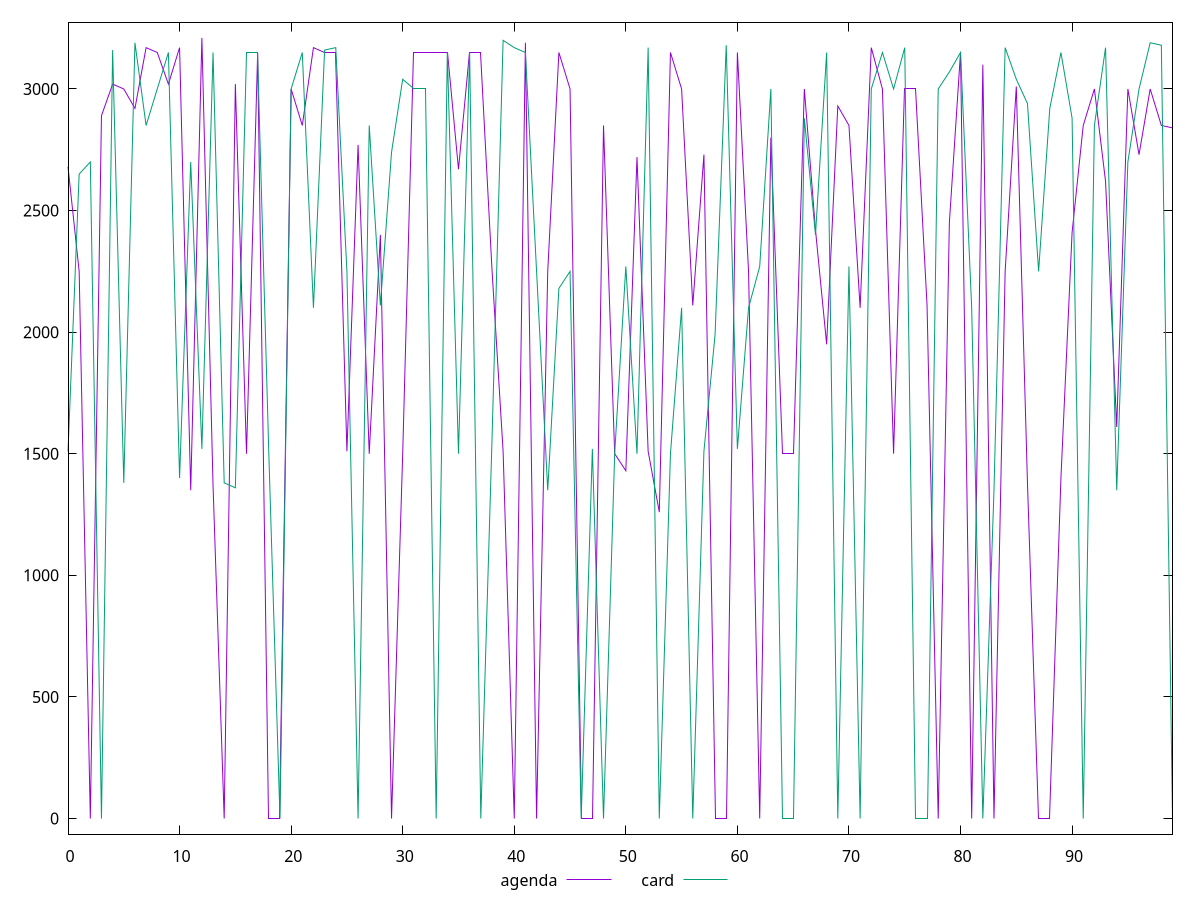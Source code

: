 reset

$agenda <<EOF
0 2680
1 2250
2 0
3 2890
4 3020
5 3000
6 2920
7 3170
8 3150
9 3020
10 3170
11 1350
12 3210
13 1370
14 0
15 3020
16 1500
17 3150
18 0
19 0
20 3000
21 2850
22 3170
23 3150
24 3150
25 1510
26 2770
27 1500
28 2400
29 0
30 1500
31 3150
32 3150
33 3150
34 3150
35 2670
36 3150
37 3150
38 2260
39 1510
40 0
41 3190
42 0
43 2250
44 3150
45 3000
46 0
47 0
48 2850
49 1500
50 1430
51 2720
52 1510
53 1260
54 3150
55 3000
56 2110
57 2730
58 0
59 0
60 3150
61 2250
62 0
63 2800
64 1500
65 1500
66 3000
67 2420
68 1950
69 2930
70 2850
71 2100
72 3170
73 3000
74 1500
75 3000
76 3000
77 2110
78 0
79 2450
80 3150
81 0
82 3100
83 0
84 2250
85 3010
86 1380
87 0
88 0
89 1400
90 2410
91 2850
92 3000
93 2620
94 1610
95 3000
96 2730
97 3000
98 2850
99 2840
EOF

$card <<EOF
0 1510
1 2650
2 2700
3 0
4 3160
5 1380
6 3190
7 2850
8 3000
9 3150
10 1400
11 2700
12 1520
13 3150
14 1380
15 1360
16 3150
17 3150
18 1500
19 0
20 3000
21 3150
22 2100
23 3160
24 3170
25 2250
26 0
27 2850
28 2110
29 2740
30 3040
31 3000
32 3000
33 0
34 3150
35 1500
36 3150
37 0
38 1550
39 3200
40 3170
41 3150
42 2250
43 1350
44 2180
45 2250
46 0
47 1520
48 0
49 1500
50 2270
51 1500
52 3170
53 0
54 1500
55 2100
56 0
57 1510
58 1990
59 3180
60 1520
61 2100
62 2270
63 3000
64 0
65 0
66 2880
67 2400
68 3150
69 0
70 2270
71 0
72 3000
73 3150
74 3000
75 3170
76 0
77 0
78 3000
79 3070
80 3150
81 2100
82 0
83 1350
84 3170
85 3040
86 2940
87 2250
88 2920
89 3150
90 2880
91 0
92 2850
93 3170
94 1350
95 2700
96 3000
97 3190
98 3180
99 0
EOF

set key outside below
set xrange [0:99]
set yrange [-64.2:3274.2]
set trange [-64.2:3274.2]
set terminal svg size 640, 520 enhanced background rgb 'white'
set output "reports/report_00028_2021-02-24T12-49-42.674Z/unused-javascript/comparison/line/1_vs_2.svg"

plot $agenda title "agenda" with line, \
     $card title "card" with line

reset

